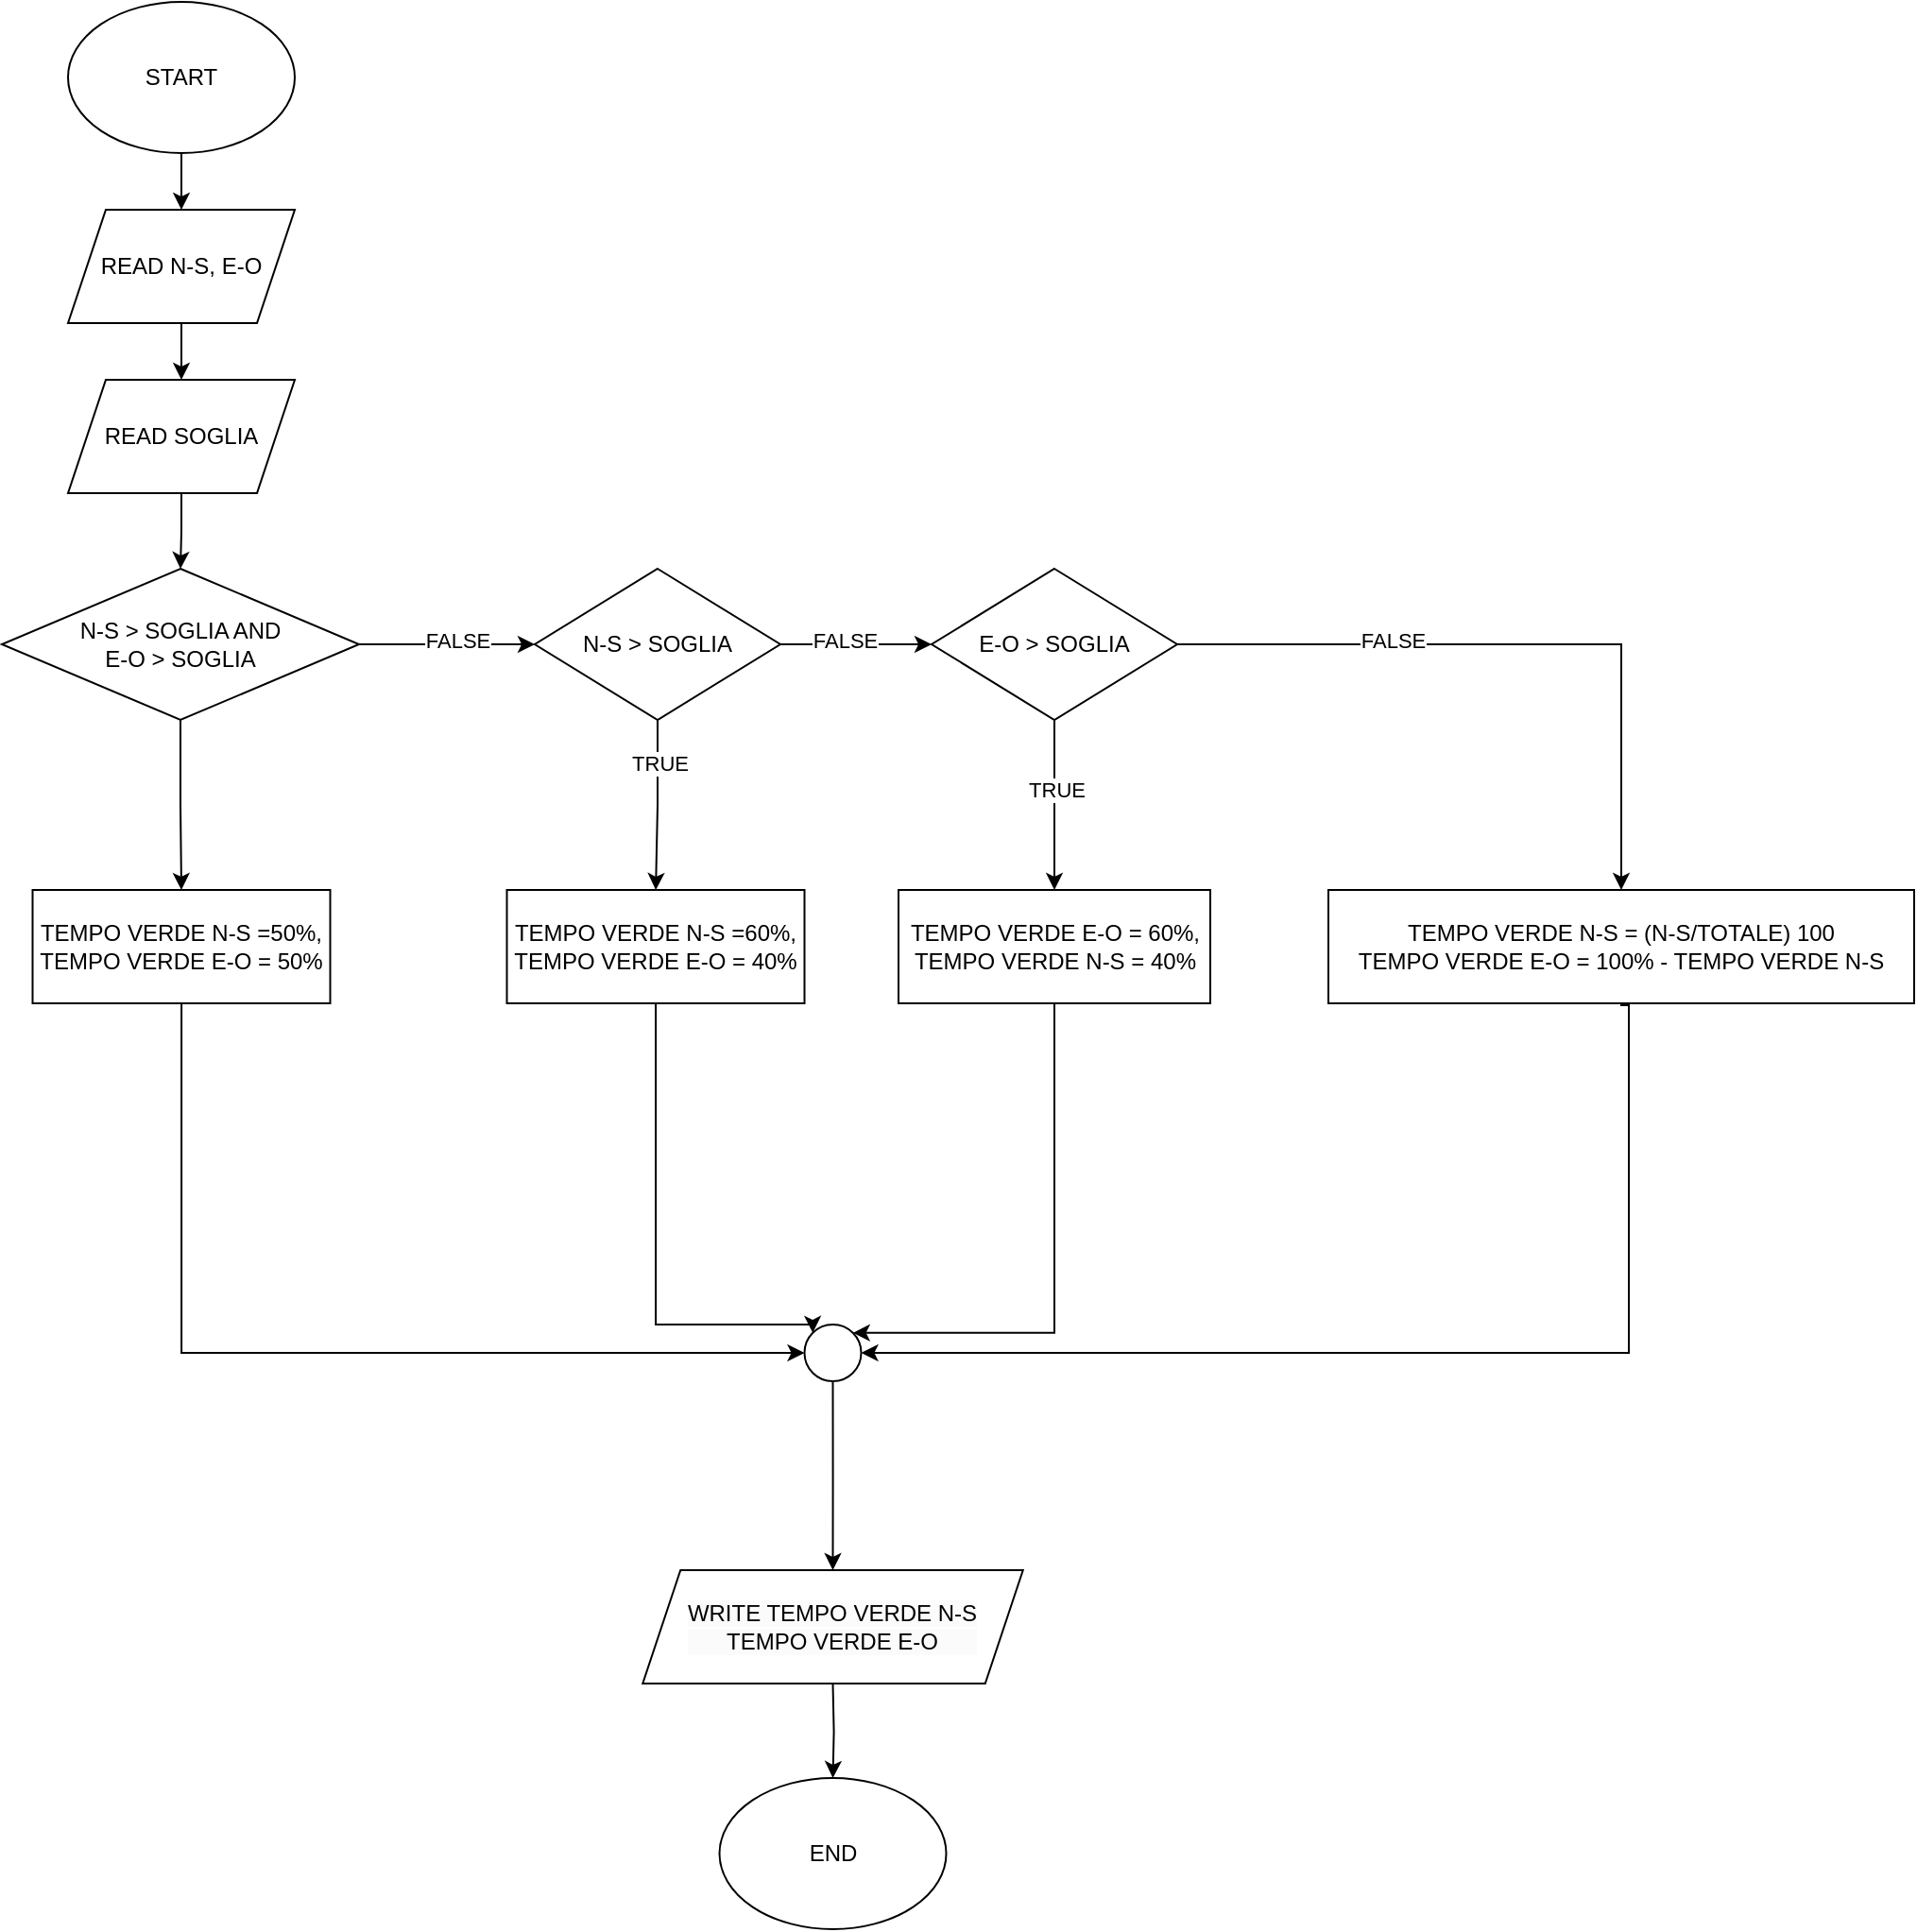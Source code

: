 <mxfile version="26.0.7">
  <diagram name="Pagina-1" id="Cg7cmIv5uZo0pEfmt5kx">
    <mxGraphModel dx="1500" dy="746" grid="1" gridSize="10" guides="1" tooltips="1" connect="1" arrows="1" fold="1" page="1" pageScale="1" pageWidth="827" pageHeight="1169" math="0" shadow="0">
      <root>
        <mxCell id="0" />
        <mxCell id="1" parent="0" />
        <mxCell id="v6CaPh9-n6L4ca_TVWtm-3" value="" style="edgeStyle=orthogonalEdgeStyle;rounded=0;orthogonalLoop=1;jettySize=auto;html=1;" edge="1" parent="1" source="v6CaPh9-n6L4ca_TVWtm-1" target="v6CaPh9-n6L4ca_TVWtm-2">
          <mxGeometry relative="1" as="geometry" />
        </mxCell>
        <mxCell id="v6CaPh9-n6L4ca_TVWtm-1" value="START" style="ellipse;whiteSpace=wrap;html=1;" vertex="1" parent="1">
          <mxGeometry x="354" y="20" width="120" height="80" as="geometry" />
        </mxCell>
        <mxCell id="v6CaPh9-n6L4ca_TVWtm-23" value="" style="edgeStyle=orthogonalEdgeStyle;rounded=0;orthogonalLoop=1;jettySize=auto;html=1;" edge="1" parent="1" source="v6CaPh9-n6L4ca_TVWtm-2" target="v6CaPh9-n6L4ca_TVWtm-22">
          <mxGeometry relative="1" as="geometry" />
        </mxCell>
        <mxCell id="v6CaPh9-n6L4ca_TVWtm-2" value="READ N-S, E-O" style="shape=parallelogram;perimeter=parallelogramPerimeter;whiteSpace=wrap;html=1;fixedSize=1;" vertex="1" parent="1">
          <mxGeometry x="354" y="130" width="120" height="60" as="geometry" />
        </mxCell>
        <mxCell id="v6CaPh9-n6L4ca_TVWtm-7" value="" style="edgeStyle=orthogonalEdgeStyle;rounded=0;orthogonalLoop=1;jettySize=auto;html=1;" edge="1" parent="1" source="v6CaPh9-n6L4ca_TVWtm-4" target="v6CaPh9-n6L4ca_TVWtm-6">
          <mxGeometry relative="1" as="geometry" />
        </mxCell>
        <mxCell id="v6CaPh9-n6L4ca_TVWtm-8" value="FALSE" style="edgeLabel;html=1;align=center;verticalAlign=middle;resizable=0;points=[];" vertex="1" connectable="0" parent="v6CaPh9-n6L4ca_TVWtm-7">
          <mxGeometry x="-0.155" y="2" relative="1" as="geometry">
            <mxPoint as="offset" />
          </mxGeometry>
        </mxCell>
        <mxCell id="v6CaPh9-n6L4ca_TVWtm-10" value="" style="edgeStyle=orthogonalEdgeStyle;rounded=0;orthogonalLoop=1;jettySize=auto;html=1;" edge="1" parent="1" source="v6CaPh9-n6L4ca_TVWtm-4" target="v6CaPh9-n6L4ca_TVWtm-9">
          <mxGeometry relative="1" as="geometry" />
        </mxCell>
        <mxCell id="v6CaPh9-n6L4ca_TVWtm-11" value="TRUE" style="edgeLabel;html=1;align=center;verticalAlign=middle;resizable=0;points=[];" vertex="1" connectable="0" parent="v6CaPh9-n6L4ca_TVWtm-10">
          <mxGeometry x="-0.498" y="1" relative="1" as="geometry">
            <mxPoint as="offset" />
          </mxGeometry>
        </mxCell>
        <mxCell id="v6CaPh9-n6L4ca_TVWtm-4" value="N-S &amp;gt; SOGLIA" style="rhombus;whiteSpace=wrap;html=1;" vertex="1" parent="1">
          <mxGeometry x="601" y="320" width="130" height="80" as="geometry" />
        </mxCell>
        <mxCell id="v6CaPh9-n6L4ca_TVWtm-16" value="" style="edgeStyle=orthogonalEdgeStyle;rounded=0;orthogonalLoop=1;jettySize=auto;html=1;" edge="1" parent="1" source="v6CaPh9-n6L4ca_TVWtm-6" target="v6CaPh9-n6L4ca_TVWtm-15">
          <mxGeometry relative="1" as="geometry" />
        </mxCell>
        <mxCell id="v6CaPh9-n6L4ca_TVWtm-19" value="TRUE" style="edgeLabel;html=1;align=center;verticalAlign=middle;resizable=0;points=[];" vertex="1" connectable="0" parent="v6CaPh9-n6L4ca_TVWtm-16">
          <mxGeometry x="-0.182" y="1" relative="1" as="geometry">
            <mxPoint as="offset" />
          </mxGeometry>
        </mxCell>
        <mxCell id="v6CaPh9-n6L4ca_TVWtm-21" value="" style="edgeStyle=orthogonalEdgeStyle;rounded=0;orthogonalLoop=1;jettySize=auto;html=1;" edge="1" parent="1" source="v6CaPh9-n6L4ca_TVWtm-6" target="v6CaPh9-n6L4ca_TVWtm-20">
          <mxGeometry relative="1" as="geometry" />
        </mxCell>
        <mxCell id="v6CaPh9-n6L4ca_TVWtm-31" value="FALSE" style="edgeLabel;html=1;align=center;verticalAlign=middle;resizable=0;points=[];" vertex="1" connectable="0" parent="v6CaPh9-n6L4ca_TVWtm-21">
          <mxGeometry x="-0.371" y="2" relative="1" as="geometry">
            <mxPoint x="-1" as="offset" />
          </mxGeometry>
        </mxCell>
        <mxCell id="v6CaPh9-n6L4ca_TVWtm-6" value="E-O &amp;gt; SOGLIA" style="rhombus;whiteSpace=wrap;html=1;" vertex="1" parent="1">
          <mxGeometry x="811" y="320" width="130" height="80" as="geometry" />
        </mxCell>
        <mxCell id="v6CaPh9-n6L4ca_TVWtm-14" value="" style="edgeStyle=orthogonalEdgeStyle;rounded=0;orthogonalLoop=1;jettySize=auto;html=1;entryX=0;entryY=0;entryDx=0;entryDy=0;" edge="1" parent="1" source="v6CaPh9-n6L4ca_TVWtm-9" target="v6CaPh9-n6L4ca_TVWtm-42">
          <mxGeometry relative="1" as="geometry">
            <mxPoint x="664.429" y="630" as="targetPoint" />
            <Array as="points">
              <mxPoint x="665" y="720" />
              <mxPoint x="748" y="720" />
            </Array>
          </mxGeometry>
        </mxCell>
        <mxCell id="v6CaPh9-n6L4ca_TVWtm-9" value="TEMPO VERDE N-S =60%, TEMPO VERDE E-O = 40%" style="whiteSpace=wrap;html=1;" vertex="1" parent="1">
          <mxGeometry x="586.25" y="490" width="157.5" height="60" as="geometry" />
        </mxCell>
        <mxCell id="v6CaPh9-n6L4ca_TVWtm-18" value="" style="edgeStyle=orthogonalEdgeStyle;rounded=0;orthogonalLoop=1;jettySize=auto;html=1;entryX=1;entryY=0;entryDx=0;entryDy=0;" edge="1" parent="1" source="v6CaPh9-n6L4ca_TVWtm-15" target="v6CaPh9-n6L4ca_TVWtm-42">
          <mxGeometry relative="1" as="geometry">
            <mxPoint x="876" y="630" as="targetPoint" />
            <Array as="points">
              <mxPoint x="876" y="724" />
            </Array>
          </mxGeometry>
        </mxCell>
        <mxCell id="v6CaPh9-n6L4ca_TVWtm-15" value="TEMPO VERDE E-O = 60%, TEMPO VERDE N-S = 40%" style="whiteSpace=wrap;html=1;" vertex="1" parent="1">
          <mxGeometry x="793.5" y="490" width="165" height="60" as="geometry" />
        </mxCell>
        <mxCell id="v6CaPh9-n6L4ca_TVWtm-20" value="TEMPO VERDE N-S = (N-S/TOTALE) 100&lt;div&gt;TEMPO VERDE E-O = 100% - TEMPO VERDE N-S&lt;/div&gt;" style="whiteSpace=wrap;html=1;" vertex="1" parent="1">
          <mxGeometry x="1021" y="490" width="310" height="60" as="geometry" />
        </mxCell>
        <mxCell id="v6CaPh9-n6L4ca_TVWtm-33" value="" style="edgeStyle=orthogonalEdgeStyle;rounded=0;orthogonalLoop=1;jettySize=auto;html=1;" edge="1" parent="1" source="v6CaPh9-n6L4ca_TVWtm-22" target="v6CaPh9-n6L4ca_TVWtm-32">
          <mxGeometry relative="1" as="geometry" />
        </mxCell>
        <mxCell id="v6CaPh9-n6L4ca_TVWtm-22" value="READ SOGLIA" style="shape=parallelogram;perimeter=parallelogramPerimeter;whiteSpace=wrap;html=1;fixedSize=1;" vertex="1" parent="1">
          <mxGeometry x="354" y="220" width="120" height="60" as="geometry" />
        </mxCell>
        <mxCell id="v6CaPh9-n6L4ca_TVWtm-25" value="END" style="ellipse;whiteSpace=wrap;html=1;" vertex="1" parent="1">
          <mxGeometry x="698.75" y="960" width="120" height="80" as="geometry" />
        </mxCell>
        <mxCell id="v6CaPh9-n6L4ca_TVWtm-26" value="" style="edgeStyle=orthogonalEdgeStyle;rounded=0;orthogonalLoop=1;jettySize=auto;html=1;entryX=1;entryY=0.5;entryDx=0;entryDy=0;" edge="1" parent="1" target="v6CaPh9-n6L4ca_TVWtm-42">
          <mxGeometry relative="1" as="geometry">
            <mxPoint x="1176" y="550" as="sourcePoint" />
            <mxPoint x="1176.0" y="630" as="targetPoint" />
            <Array as="points">
              <mxPoint x="1180" y="551" />
              <mxPoint x="1180" y="735" />
            </Array>
          </mxGeometry>
        </mxCell>
        <mxCell id="v6CaPh9-n6L4ca_TVWtm-34" style="edgeStyle=orthogonalEdgeStyle;rounded=0;orthogonalLoop=1;jettySize=auto;html=1;exitX=1;exitY=0.5;exitDx=0;exitDy=0;entryX=0;entryY=0.5;entryDx=0;entryDy=0;" edge="1" parent="1" source="v6CaPh9-n6L4ca_TVWtm-32" target="v6CaPh9-n6L4ca_TVWtm-4">
          <mxGeometry relative="1" as="geometry">
            <mxPoint x="560" y="360" as="sourcePoint" />
          </mxGeometry>
        </mxCell>
        <mxCell id="v6CaPh9-n6L4ca_TVWtm-35" value="FALSE" style="edgeLabel;html=1;align=center;verticalAlign=middle;resizable=0;points=[];" vertex="1" connectable="0" parent="v6CaPh9-n6L4ca_TVWtm-34">
          <mxGeometry x="0.105" y="2" relative="1" as="geometry">
            <mxPoint as="offset" />
          </mxGeometry>
        </mxCell>
        <mxCell id="v6CaPh9-n6L4ca_TVWtm-40" style="edgeStyle=orthogonalEdgeStyle;rounded=0;orthogonalLoop=1;jettySize=auto;html=1;exitX=0.5;exitY=1;exitDx=0;exitDy=0;entryX=0.5;entryY=0;entryDx=0;entryDy=0;" edge="1" parent="1" source="v6CaPh9-n6L4ca_TVWtm-32" target="v6CaPh9-n6L4ca_TVWtm-38">
          <mxGeometry relative="1" as="geometry" />
        </mxCell>
        <mxCell id="v6CaPh9-n6L4ca_TVWtm-32" value="N-S &amp;gt; SOGLIA AND&lt;div&gt;E-O &amp;gt; SOGLIA&lt;/div&gt;" style="rhombus;whiteSpace=wrap;html=1;" vertex="1" parent="1">
          <mxGeometry x="319" y="320" width="189" height="80" as="geometry" />
        </mxCell>
        <mxCell id="v6CaPh9-n6L4ca_TVWtm-37" value="" style="edgeStyle=orthogonalEdgeStyle;rounded=0;orthogonalLoop=1;jettySize=auto;html=1;entryX=0;entryY=0.5;entryDx=0;entryDy=0;" edge="1" parent="1" source="v6CaPh9-n6L4ca_TVWtm-38" target="v6CaPh9-n6L4ca_TVWtm-42">
          <mxGeometry relative="1" as="geometry">
            <mxPoint x="413.429" y="630" as="targetPoint" />
            <Array as="points">
              <mxPoint x="414" y="735" />
            </Array>
          </mxGeometry>
        </mxCell>
        <mxCell id="v6CaPh9-n6L4ca_TVWtm-38" value="TEMPO VERDE N-S =50%, TEMPO VERDE E-O = 50%" style="whiteSpace=wrap;html=1;" vertex="1" parent="1">
          <mxGeometry x="335.25" y="490" width="157.5" height="60" as="geometry" />
        </mxCell>
        <mxCell id="v6CaPh9-n6L4ca_TVWtm-49" value="" style="edgeStyle=orthogonalEdgeStyle;rounded=0;orthogonalLoop=1;jettySize=auto;html=1;" edge="1" parent="1" source="v6CaPh9-n6L4ca_TVWtm-42" target="v6CaPh9-n6L4ca_TVWtm-48">
          <mxGeometry relative="1" as="geometry" />
        </mxCell>
        <mxCell id="v6CaPh9-n6L4ca_TVWtm-42" value="" style="ellipse;whiteSpace=wrap;html=1;aspect=fixed;" vertex="1" parent="1">
          <mxGeometry x="743.75" y="720" width="30" height="30" as="geometry" />
        </mxCell>
        <mxCell id="v6CaPh9-n6L4ca_TVWtm-47" style="edgeStyle=orthogonalEdgeStyle;rounded=0;orthogonalLoop=1;jettySize=auto;html=1;exitX=0.5;exitY=1;exitDx=0;exitDy=0;entryX=0.5;entryY=0;entryDx=0;entryDy=0;" edge="1" parent="1" target="v6CaPh9-n6L4ca_TVWtm-25">
          <mxGeometry relative="1" as="geometry">
            <mxPoint x="758.75" y="910.0" as="sourcePoint" />
          </mxGeometry>
        </mxCell>
        <mxCell id="v6CaPh9-n6L4ca_TVWtm-48" value="&lt;br&gt;&lt;span style=&quot;color: rgb(0, 0, 0); font-family: Helvetica; font-size: 12px; font-style: normal; font-variant-ligatures: normal; font-variant-caps: normal; font-weight: 400; letter-spacing: normal; orphans: 2; text-align: center; text-indent: 0px; text-transform: none; widows: 2; word-spacing: 0px; -webkit-text-stroke-width: 0px; white-space: normal; background-color: rgb(251, 251, 251); text-decoration-thickness: initial; text-decoration-style: initial; text-decoration-color: initial; float: none; display: inline !important;&quot;&gt;WRITE TEMPO VERDE N-S&lt;/span&gt;&lt;div style=&quot;forced-color-adjust: none; color: rgb(0, 0, 0); font-family: Helvetica; font-size: 12px; font-style: normal; font-variant-ligatures: normal; font-variant-caps: normal; font-weight: 400; letter-spacing: normal; orphans: 2; text-align: center; text-indent: 0px; text-transform: none; widows: 2; word-spacing: 0px; -webkit-text-stroke-width: 0px; white-space: normal; background-color: rgb(251, 251, 251); text-decoration-thickness: initial; text-decoration-style: initial; text-decoration-color: initial;&quot;&gt;TEMPO VERDE E-O&lt;/div&gt;&lt;div&gt;&lt;br/&gt;&lt;/div&gt;" style="shape=parallelogram;perimeter=parallelogramPerimeter;whiteSpace=wrap;html=1;fixedSize=1;" vertex="1" parent="1">
          <mxGeometry x="658.13" y="850" width="201.25" height="60" as="geometry" />
        </mxCell>
      </root>
    </mxGraphModel>
  </diagram>
</mxfile>
